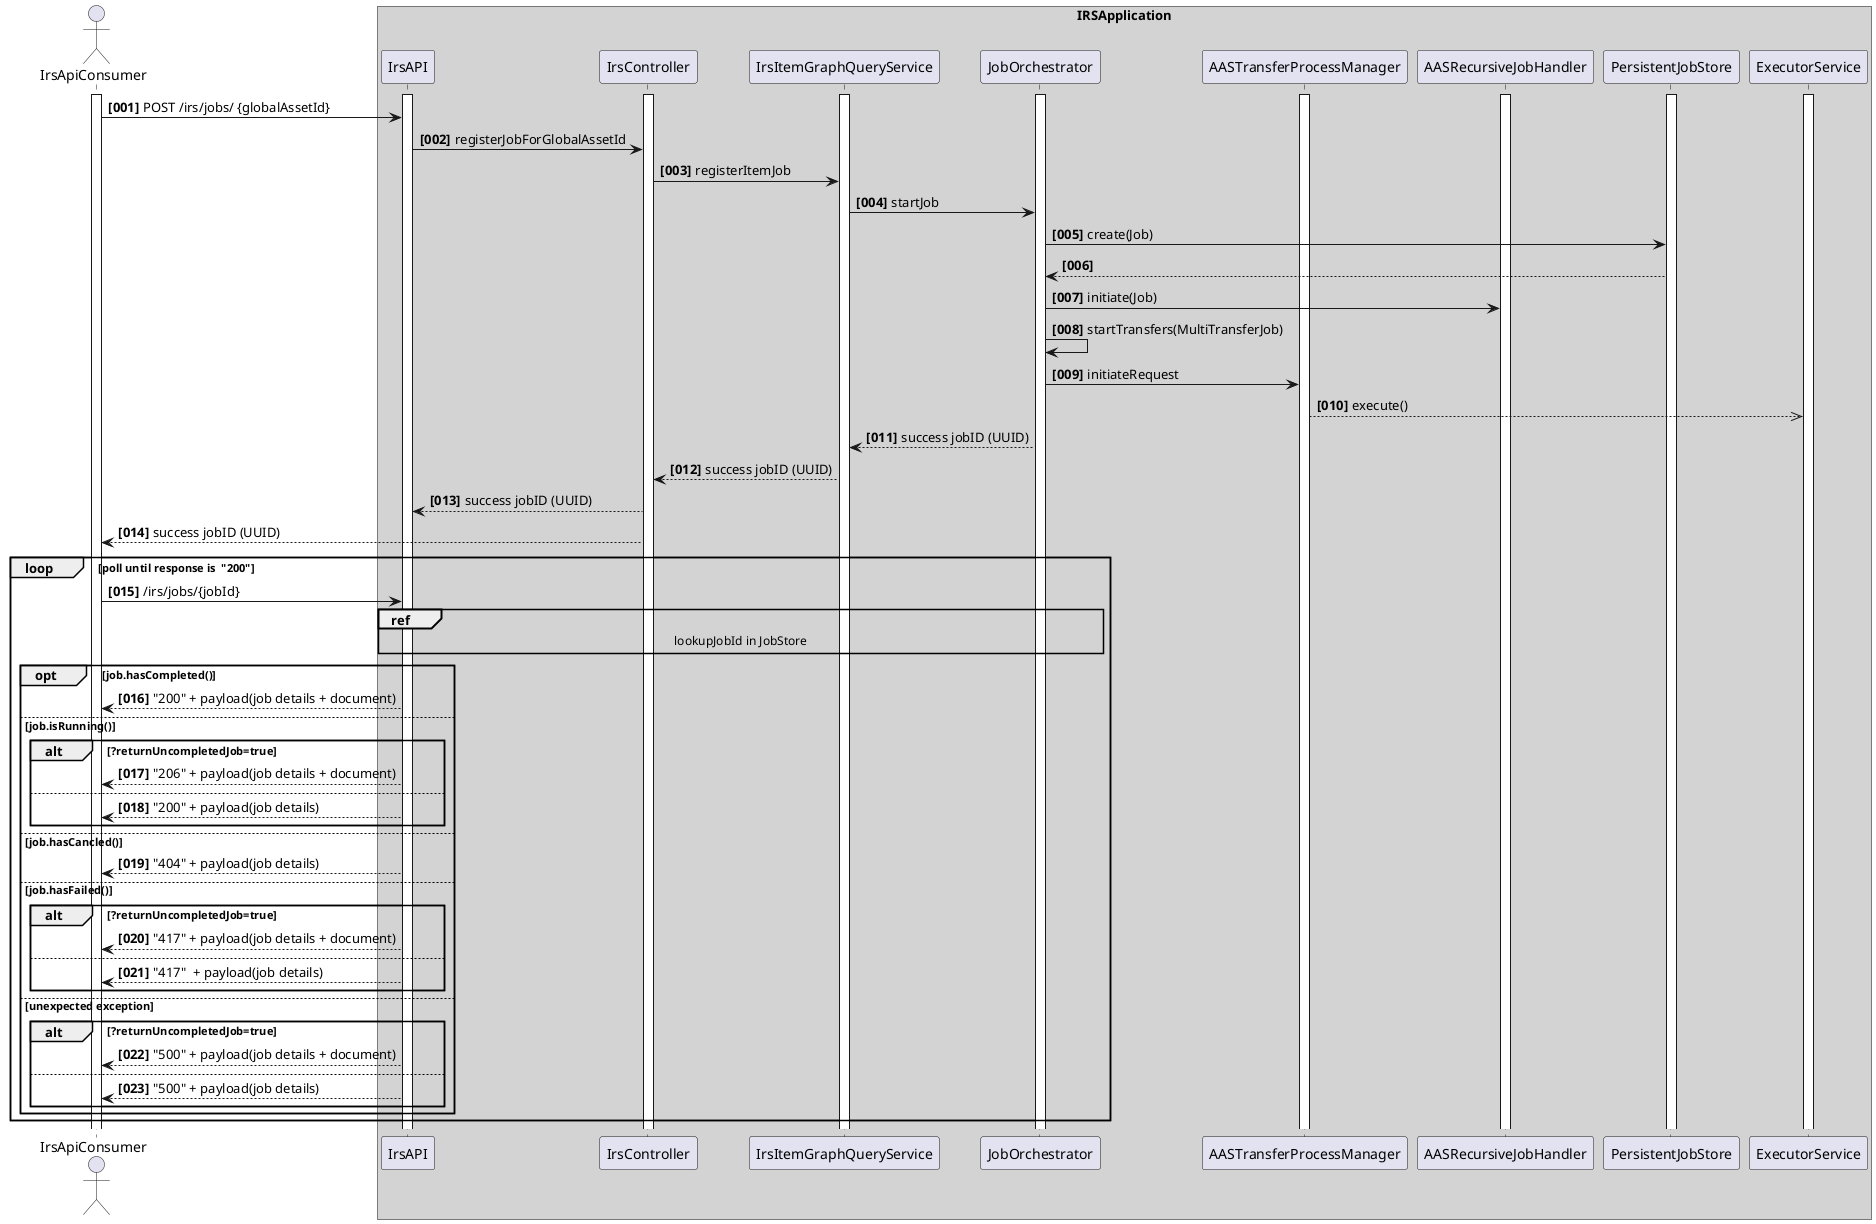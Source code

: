 @startuml
skinparam shadowing false
autonumber "<b>[000]"

actor IrsApiConsumer
activate IrsApiConsumer


box "IRSApplication" #LightGrey
participant IrsAPI
activate IrsAPI
participant IrsController
activate IrsController
participant IrsItemGraphQueryService
activate IrsItemGraphQueryService
participant JobOrchestrator
activate JobOrchestrator
participant AASTransferProcessManager
activate AASTransferProcessManager
activate AASRecursiveJobHandler
participant PersistentJobStore
activate PersistentJobStore
participant ExecutorService
activate ExecutorService

IrsApiConsumer -> IrsAPI : POST /irs/jobs/ {globalAssetId}
IrsAPI -> IrsController :  registerJobForGlobalAssetId
IrsController -> IrsItemGraphQueryService :  registerItemJob
IrsItemGraphQueryService -> JobOrchestrator: startJob
JobOrchestrator -> PersistentJobStore: create(Job)
JobOrchestrator <-- PersistentJobStore:

JobOrchestrator -> AASRecursiveJobHandler: initiate(Job)
JobOrchestrator -> JobOrchestrator: startTransfers(MultiTransferJob)
JobOrchestrator -> AASTransferProcessManager : initiateRequest
AASTransferProcessManager -->> ExecutorService : execute()

IrsItemGraphQueryService <-- JobOrchestrator : success jobID (UUID)
IrsController <-- IrsItemGraphQueryService : success jobID (UUID)
IrsAPI <-- IrsController : success jobID (UUID)
IrsApiConsumer <-- IrsController : success jobID (UUID)

loop poll until response is  "200"
     IrsApiConsumer -> IrsAPI : /irs/jobs/{jobId}

     ref over IrsAPI,  JobOrchestrator
        lookupJobId in JobStore
     end ref
     opt job.hasCompleted()
            IrsApiConsumer <-- IrsAPI : "200" + payload(job details + document)
     else job.isRunning()
           alt ?returnUncompletedJob=true
             IrsApiConsumer <-- IrsAPI : "206" + payload(job details + document)
           else
             IrsApiConsumer <-- IrsAPI : "200" + payload(job details)
            end alt
     else job.hasCancled()
             IrsApiConsumer <-- IrsAPI : "404" + payload(job details)
     else job.hasFailed()
        alt ?returnUncompletedJob=true
            IrsApiConsumer <-- IrsAPI : "417" + payload(job details + document)
        else
            IrsApiConsumer <-- IrsAPI : "417"  + payload(job details)
        end alt
      else  unexpected exception
        alt ?returnUncompletedJob=true
            IrsApiConsumer <-- IrsAPI : "500" + payload(job details + document)
        else
           IrsApiConsumer <-- IrsAPI : "500" + payload(job details)
           end alt
     end opt

end loop

@enduml